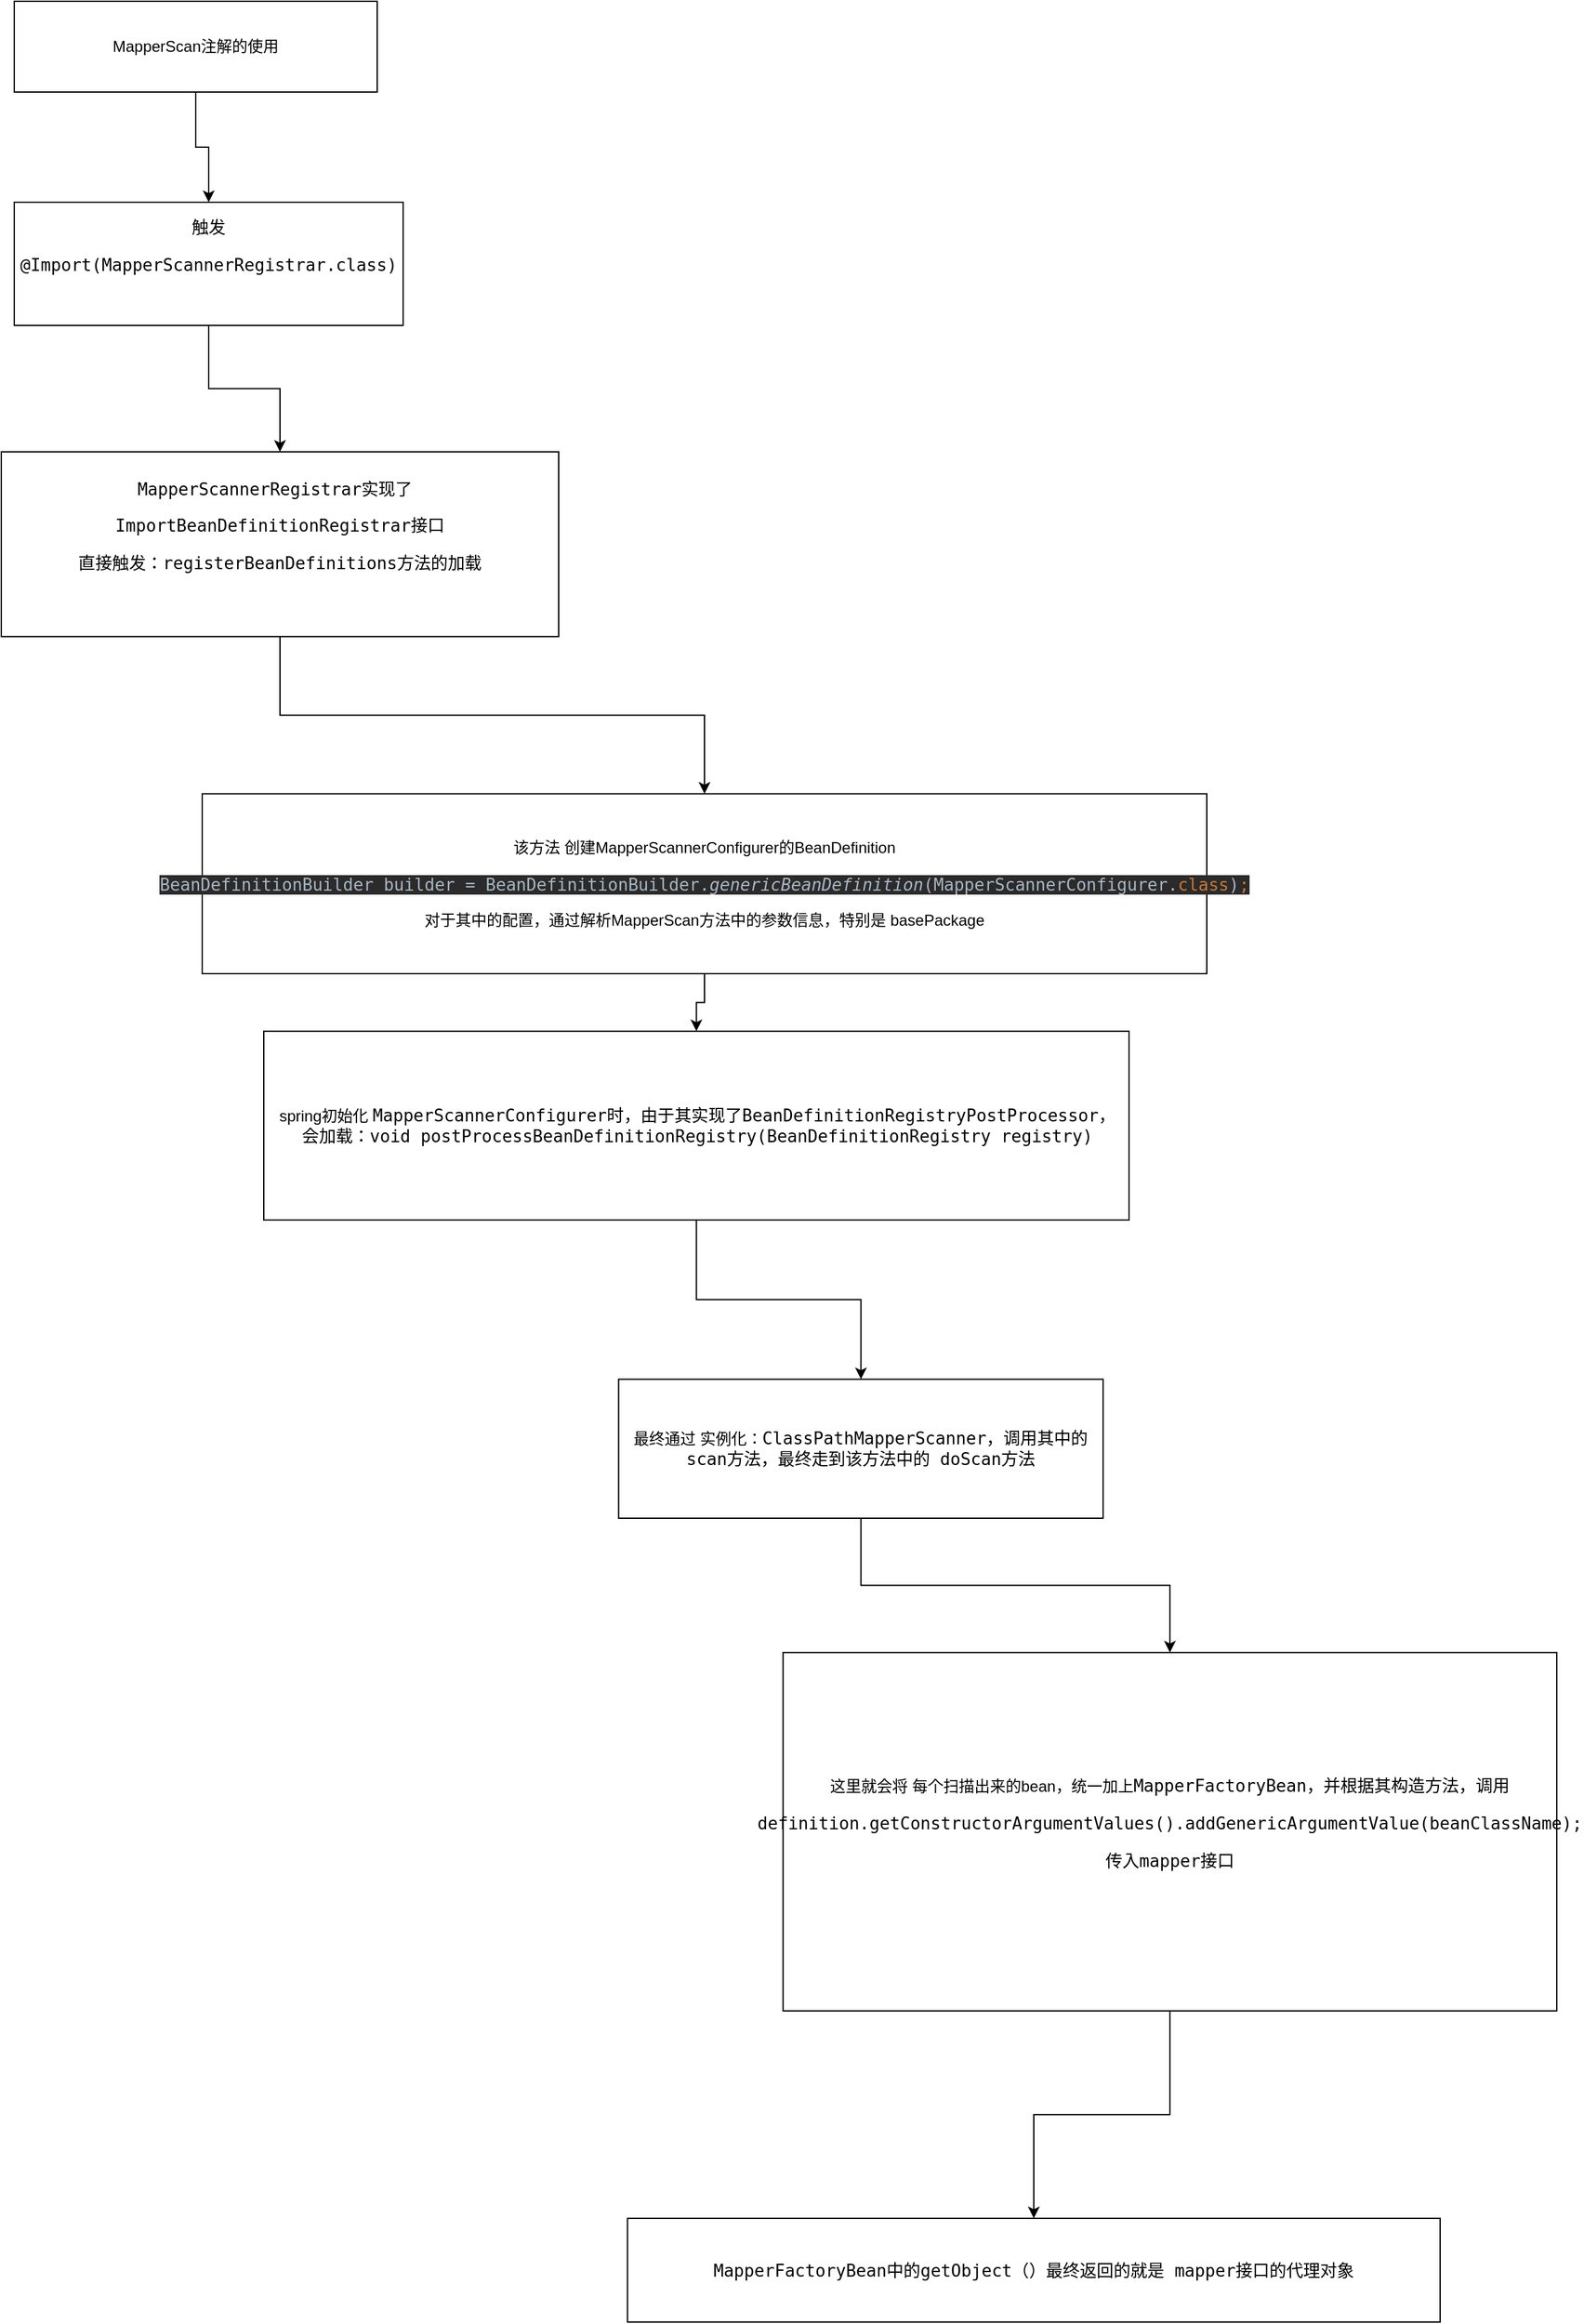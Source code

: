 <mxfile version="20.2.3" type="github">
  <diagram id="-_wro3sK8BHKsMkC_E-Z" name="第 1 页">
    <mxGraphModel dx="1422" dy="706" grid="1" gridSize="10" guides="1" tooltips="1" connect="1" arrows="1" fold="1" page="1" pageScale="1" pageWidth="827" pageHeight="1169" math="0" shadow="0">
      <root>
        <mxCell id="0" />
        <mxCell id="1" parent="0" />
        <mxCell id="XHr0wN_nszfaJ2q3nSJs-3" value="" style="edgeStyle=orthogonalEdgeStyle;rounded=0;orthogonalLoop=1;jettySize=auto;html=1;" edge="1" parent="1" source="XHr0wN_nszfaJ2q3nSJs-1" target="XHr0wN_nszfaJ2q3nSJs-2">
          <mxGeometry relative="1" as="geometry" />
        </mxCell>
        <mxCell id="XHr0wN_nszfaJ2q3nSJs-1" value="MapperScan注解的使用" style="rounded=0;whiteSpace=wrap;html=1;" vertex="1" parent="1">
          <mxGeometry x="140" y="130" width="280" height="70" as="geometry" />
        </mxCell>
        <mxCell id="XHr0wN_nszfaJ2q3nSJs-5" value="" style="edgeStyle=orthogonalEdgeStyle;rounded=0;orthogonalLoop=1;jettySize=auto;html=1;fontColor=#000000;" edge="1" parent="1" source="XHr0wN_nszfaJ2q3nSJs-2" target="XHr0wN_nszfaJ2q3nSJs-4">
          <mxGeometry relative="1" as="geometry" />
        </mxCell>
        <mxCell id="XHr0wN_nszfaJ2q3nSJs-2" value="&lt;pre style=&quot;font-family: &amp;quot;JetBrains Mono&amp;quot;, monospace; font-size: 9.8pt;&quot;&gt;触发&lt;/pre&gt;&lt;pre style=&quot;font-family: &amp;quot;JetBrains Mono&amp;quot;, monospace; font-size: 9.8pt;&quot;&gt;@Import(MapperScannerRegistrar.class)&lt;/pre&gt;&lt;pre style=&quot;font-family: &amp;quot;JetBrains Mono&amp;quot;, monospace; font-size: 9.8pt;&quot;&gt;&lt;br&gt;&lt;/pre&gt;" style="whiteSpace=wrap;html=1;rounded=0;" vertex="1" parent="1">
          <mxGeometry x="140" y="285" width="300" height="95" as="geometry" />
        </mxCell>
        <mxCell id="XHr0wN_nszfaJ2q3nSJs-7" value="" style="edgeStyle=orthogonalEdgeStyle;rounded=0;orthogonalLoop=1;jettySize=auto;html=1;fontColor=#000000;" edge="1" parent="1" source="XHr0wN_nszfaJ2q3nSJs-4" target="XHr0wN_nszfaJ2q3nSJs-6">
          <mxGeometry relative="1" as="geometry" />
        </mxCell>
        <mxCell id="XHr0wN_nszfaJ2q3nSJs-4" value="&lt;pre style=&quot;font-family: &amp;quot;JetBrains Mono&amp;quot;, monospace; font-size: 9.8pt;&quot;&gt;MapperScannerRegistrar实现了 &lt;/pre&gt;&lt;pre style=&quot;font-family: &amp;quot;JetBrains Mono&amp;quot;, monospace; font-size: 9.8pt;&quot;&gt;ImportBeanDefinitionRegistrar接口&lt;/pre&gt;&lt;pre style=&quot;font-family: &amp;quot;JetBrains Mono&amp;quot;, monospace; font-size: 9.8pt;&quot;&gt;直接触发：registerBeanDefinitions方法的加载&lt;/pre&gt;&lt;pre style=&quot;font-family: &amp;quot;JetBrains Mono&amp;quot;, monospace; font-size: 9.8pt;&quot;&gt;&lt;br&gt;&lt;/pre&gt;" style="whiteSpace=wrap;html=1;rounded=0;" vertex="1" parent="1">
          <mxGeometry x="130" y="477.5" width="430" height="142.5" as="geometry" />
        </mxCell>
        <mxCell id="XHr0wN_nszfaJ2q3nSJs-9" value="" style="edgeStyle=orthogonalEdgeStyle;rounded=0;orthogonalLoop=1;jettySize=auto;html=1;fontColor=#000000;" edge="1" parent="1" source="XHr0wN_nszfaJ2q3nSJs-6" target="XHr0wN_nszfaJ2q3nSJs-8">
          <mxGeometry relative="1" as="geometry" />
        </mxCell>
        <mxCell id="XHr0wN_nszfaJ2q3nSJs-6" value="该方法&amp;nbsp;创建MapperScannerConfigurer的BeanDefinition&lt;br&gt;&lt;pre style=&quot;background-color:#2b2b2b;color:#a9b7c6;font-family:&#39;JetBrains Mono&#39;,monospace;font-size:9.8pt;&quot;&gt;BeanDefinitionBuilder builder = BeanDefinitionBuilder.&lt;span style=&quot;font-style:italic;&quot;&gt;genericBeanDefinition&lt;/span&gt;(MapperScannerConfigurer.&lt;span style=&quot;color:#cc7832;&quot;&gt;class&lt;/span&gt;)&lt;span style=&quot;color:#cc7832;&quot;&gt;;&lt;/span&gt;&lt;/pre&gt;对于其中的配置，通过解析MapperScan方法中的参数信息，特别是&amp;nbsp;basePackage" style="whiteSpace=wrap;html=1;rounded=0;" vertex="1" parent="1">
          <mxGeometry x="285" y="741.25" width="775" height="138.75" as="geometry" />
        </mxCell>
        <mxCell id="XHr0wN_nszfaJ2q3nSJs-11" value="" style="edgeStyle=orthogonalEdgeStyle;rounded=0;orthogonalLoop=1;jettySize=auto;html=1;fontColor=#000000;" edge="1" parent="1" source="XHr0wN_nszfaJ2q3nSJs-8" target="XHr0wN_nszfaJ2q3nSJs-10">
          <mxGeometry relative="1" as="geometry" />
        </mxCell>
        <mxCell id="XHr0wN_nszfaJ2q3nSJs-8" value="spring初始化&amp;nbsp;&lt;span style=&quot;font-family: &amp;quot;JetBrains Mono&amp;quot;, monospace; font-size: 9.8pt;&quot;&gt;MapperScannerConfigurer时，由于其实现了&lt;/span&gt;&lt;span style=&quot;font-family: &amp;quot;JetBrains Mono&amp;quot;, monospace; font-size: 9.8pt;&quot;&gt;BeanDefinitionRegistryPostProcessor，&lt;br&gt;&lt;/span&gt;&lt;span style=&quot;font-family: &amp;quot;JetBrains Mono&amp;quot;, monospace; font-size: 9.8pt;&quot;&gt;会加载：&lt;/span&gt;&lt;span style=&quot;font-family: &amp;quot;JetBrains Mono&amp;quot;, monospace; font-size: 9.8pt;&quot;&gt;void &lt;/span&gt;&lt;span style=&quot;font-family: &amp;quot;JetBrains Mono&amp;quot;, monospace; font-size: 9.8pt;&quot;&gt;postProcessBeanDefinitionRegistry&lt;/span&gt;&lt;span style=&quot;font-family: &amp;quot;JetBrains Mono&amp;quot;, monospace; font-size: 9.8pt;&quot;&gt;(BeanDefinitionRegistry registry)&lt;/span&gt;" style="whiteSpace=wrap;html=1;rounded=0;" vertex="1" parent="1">
          <mxGeometry x="332.5" y="924.38" width="667.5" height="145.62" as="geometry" />
        </mxCell>
        <mxCell id="XHr0wN_nszfaJ2q3nSJs-13" value="" style="edgeStyle=orthogonalEdgeStyle;rounded=0;orthogonalLoop=1;jettySize=auto;html=1;fontColor=#000000;" edge="1" parent="1" source="XHr0wN_nszfaJ2q3nSJs-10" target="XHr0wN_nszfaJ2q3nSJs-12">
          <mxGeometry relative="1" as="geometry" />
        </mxCell>
        <mxCell id="XHr0wN_nszfaJ2q3nSJs-10" value="最终通过&amp;nbsp;实例化：&lt;span style=&quot;font-family: &amp;quot;JetBrains Mono&amp;quot;, monospace; font-size: 9.8pt;&quot;&gt;ClassPathMapperScanner，调用其中的scan方法，最终走到该方法中的&amp;nbsp;doScan方法&lt;/span&gt;" style="whiteSpace=wrap;html=1;rounded=0;" vertex="1" parent="1">
          <mxGeometry x="606.25" y="1192.81" width="373.75" height="107.19" as="geometry" />
        </mxCell>
        <mxCell id="XHr0wN_nszfaJ2q3nSJs-15" value="" style="edgeStyle=orthogonalEdgeStyle;rounded=0;orthogonalLoop=1;jettySize=auto;html=1;fontColor=#000000;" edge="1" parent="1" source="XHr0wN_nszfaJ2q3nSJs-12" target="XHr0wN_nszfaJ2q3nSJs-14">
          <mxGeometry relative="1" as="geometry" />
        </mxCell>
        <mxCell id="XHr0wN_nszfaJ2q3nSJs-12" value="这里就会将&amp;nbsp;每个扫描出来的bean，统一加上&lt;span style=&quot;font-family: &amp;quot;JetBrains Mono&amp;quot;, monospace; font-size: 9.8pt;&quot;&gt;MapperFactoryBean，并根据其构造方法，调用&lt;br&gt;&lt;/span&gt;&lt;pre style=&quot;font-family: &amp;quot;JetBrains Mono&amp;quot;, monospace; font-size: 9.8pt;&quot;&gt;definition.getConstructorArgumentValues().addGenericArgumentValue(beanClassName);&lt;/pre&gt;&lt;pre style=&quot;font-family: &amp;quot;JetBrains Mono&amp;quot;, monospace; font-size: 9.8pt;&quot;&gt;传入mapper接口&lt;/pre&gt;" style="whiteSpace=wrap;html=1;rounded=0;" vertex="1" parent="1">
          <mxGeometry x="733.13" y="1403.6" width="596.87" height="276.4" as="geometry" />
        </mxCell>
        <mxCell id="XHr0wN_nszfaJ2q3nSJs-14" value="&lt;pre style=&quot;font-family: &amp;quot;JetBrains Mono&amp;quot;, monospace; font-size: 9.8pt;&quot;&gt;MapperFactoryBean中的getObject（）最终返回的就是 mapper接口的代理对象&lt;/pre&gt;" style="whiteSpace=wrap;html=1;rounded=0;" vertex="1" parent="1">
          <mxGeometry x="613.13" y="1840" width="626.87" height="80" as="geometry" />
        </mxCell>
      </root>
    </mxGraphModel>
  </diagram>
</mxfile>
